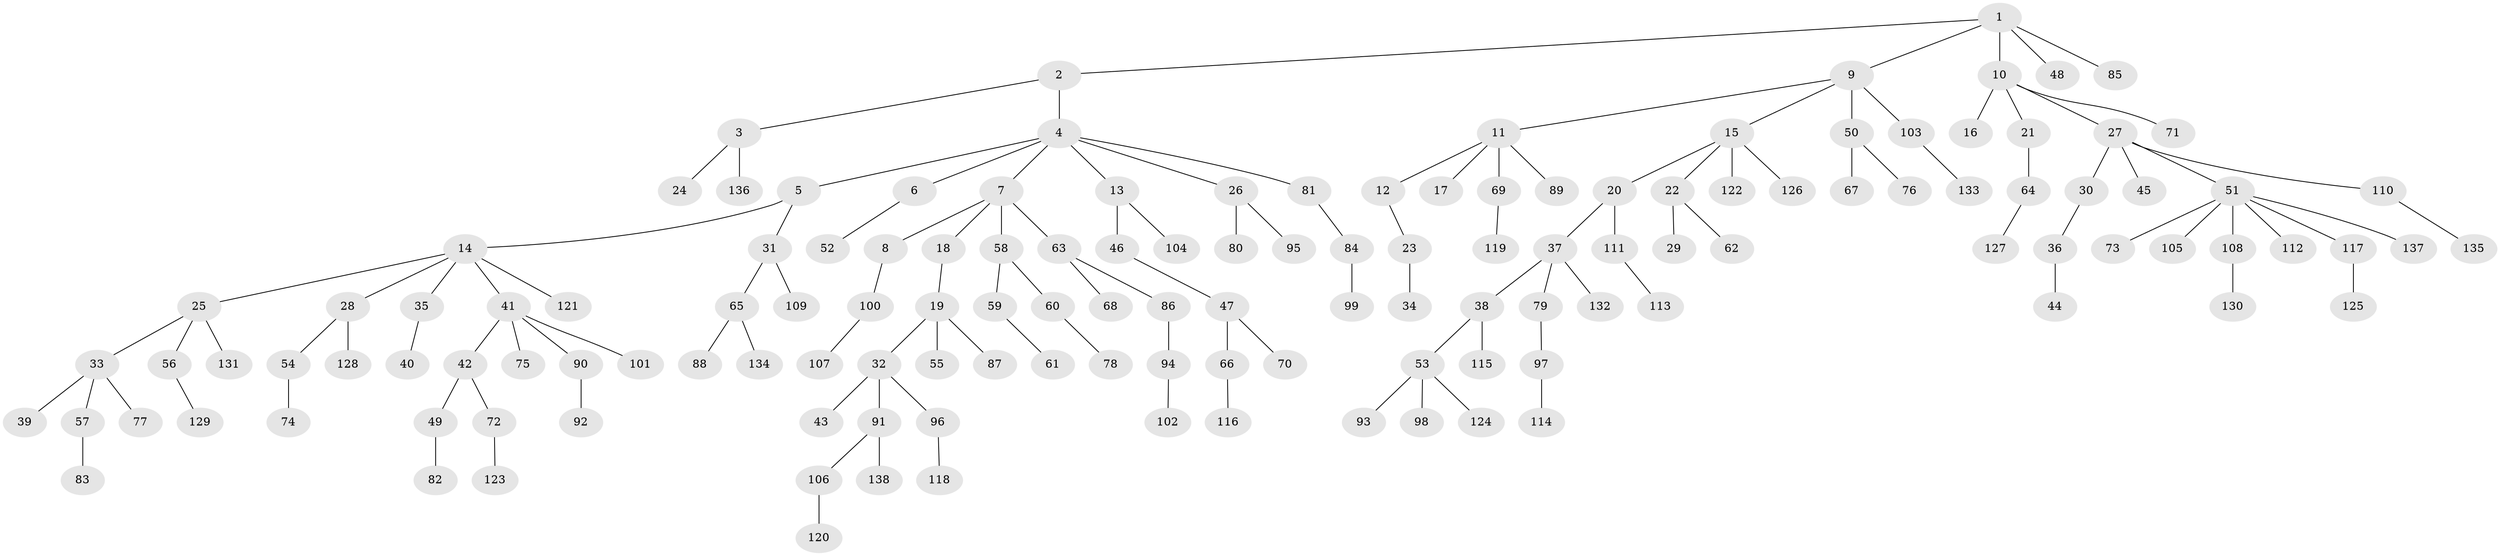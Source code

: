 // Generated by graph-tools (version 1.1) at 2025/36/03/09/25 02:36:52]
// undirected, 138 vertices, 137 edges
graph export_dot {
graph [start="1"]
  node [color=gray90,style=filled];
  1;
  2;
  3;
  4;
  5;
  6;
  7;
  8;
  9;
  10;
  11;
  12;
  13;
  14;
  15;
  16;
  17;
  18;
  19;
  20;
  21;
  22;
  23;
  24;
  25;
  26;
  27;
  28;
  29;
  30;
  31;
  32;
  33;
  34;
  35;
  36;
  37;
  38;
  39;
  40;
  41;
  42;
  43;
  44;
  45;
  46;
  47;
  48;
  49;
  50;
  51;
  52;
  53;
  54;
  55;
  56;
  57;
  58;
  59;
  60;
  61;
  62;
  63;
  64;
  65;
  66;
  67;
  68;
  69;
  70;
  71;
  72;
  73;
  74;
  75;
  76;
  77;
  78;
  79;
  80;
  81;
  82;
  83;
  84;
  85;
  86;
  87;
  88;
  89;
  90;
  91;
  92;
  93;
  94;
  95;
  96;
  97;
  98;
  99;
  100;
  101;
  102;
  103;
  104;
  105;
  106;
  107;
  108;
  109;
  110;
  111;
  112;
  113;
  114;
  115;
  116;
  117;
  118;
  119;
  120;
  121;
  122;
  123;
  124;
  125;
  126;
  127;
  128;
  129;
  130;
  131;
  132;
  133;
  134;
  135;
  136;
  137;
  138;
  1 -- 2;
  1 -- 9;
  1 -- 10;
  1 -- 48;
  1 -- 85;
  2 -- 3;
  2 -- 4;
  3 -- 24;
  3 -- 136;
  4 -- 5;
  4 -- 6;
  4 -- 7;
  4 -- 13;
  4 -- 26;
  4 -- 81;
  5 -- 14;
  5 -- 31;
  6 -- 52;
  7 -- 8;
  7 -- 18;
  7 -- 58;
  7 -- 63;
  8 -- 100;
  9 -- 11;
  9 -- 15;
  9 -- 50;
  9 -- 103;
  10 -- 16;
  10 -- 21;
  10 -- 27;
  10 -- 71;
  11 -- 12;
  11 -- 17;
  11 -- 69;
  11 -- 89;
  12 -- 23;
  13 -- 46;
  13 -- 104;
  14 -- 25;
  14 -- 28;
  14 -- 35;
  14 -- 41;
  14 -- 121;
  15 -- 20;
  15 -- 22;
  15 -- 122;
  15 -- 126;
  18 -- 19;
  19 -- 32;
  19 -- 55;
  19 -- 87;
  20 -- 37;
  20 -- 111;
  21 -- 64;
  22 -- 29;
  22 -- 62;
  23 -- 34;
  25 -- 33;
  25 -- 56;
  25 -- 131;
  26 -- 80;
  26 -- 95;
  27 -- 30;
  27 -- 45;
  27 -- 51;
  27 -- 110;
  28 -- 54;
  28 -- 128;
  30 -- 36;
  31 -- 65;
  31 -- 109;
  32 -- 43;
  32 -- 91;
  32 -- 96;
  33 -- 39;
  33 -- 57;
  33 -- 77;
  35 -- 40;
  36 -- 44;
  37 -- 38;
  37 -- 79;
  37 -- 132;
  38 -- 53;
  38 -- 115;
  41 -- 42;
  41 -- 75;
  41 -- 90;
  41 -- 101;
  42 -- 49;
  42 -- 72;
  46 -- 47;
  47 -- 66;
  47 -- 70;
  49 -- 82;
  50 -- 67;
  50 -- 76;
  51 -- 73;
  51 -- 105;
  51 -- 108;
  51 -- 112;
  51 -- 117;
  51 -- 137;
  53 -- 93;
  53 -- 98;
  53 -- 124;
  54 -- 74;
  56 -- 129;
  57 -- 83;
  58 -- 59;
  58 -- 60;
  59 -- 61;
  60 -- 78;
  63 -- 68;
  63 -- 86;
  64 -- 127;
  65 -- 88;
  65 -- 134;
  66 -- 116;
  69 -- 119;
  72 -- 123;
  79 -- 97;
  81 -- 84;
  84 -- 99;
  86 -- 94;
  90 -- 92;
  91 -- 106;
  91 -- 138;
  94 -- 102;
  96 -- 118;
  97 -- 114;
  100 -- 107;
  103 -- 133;
  106 -- 120;
  108 -- 130;
  110 -- 135;
  111 -- 113;
  117 -- 125;
}
